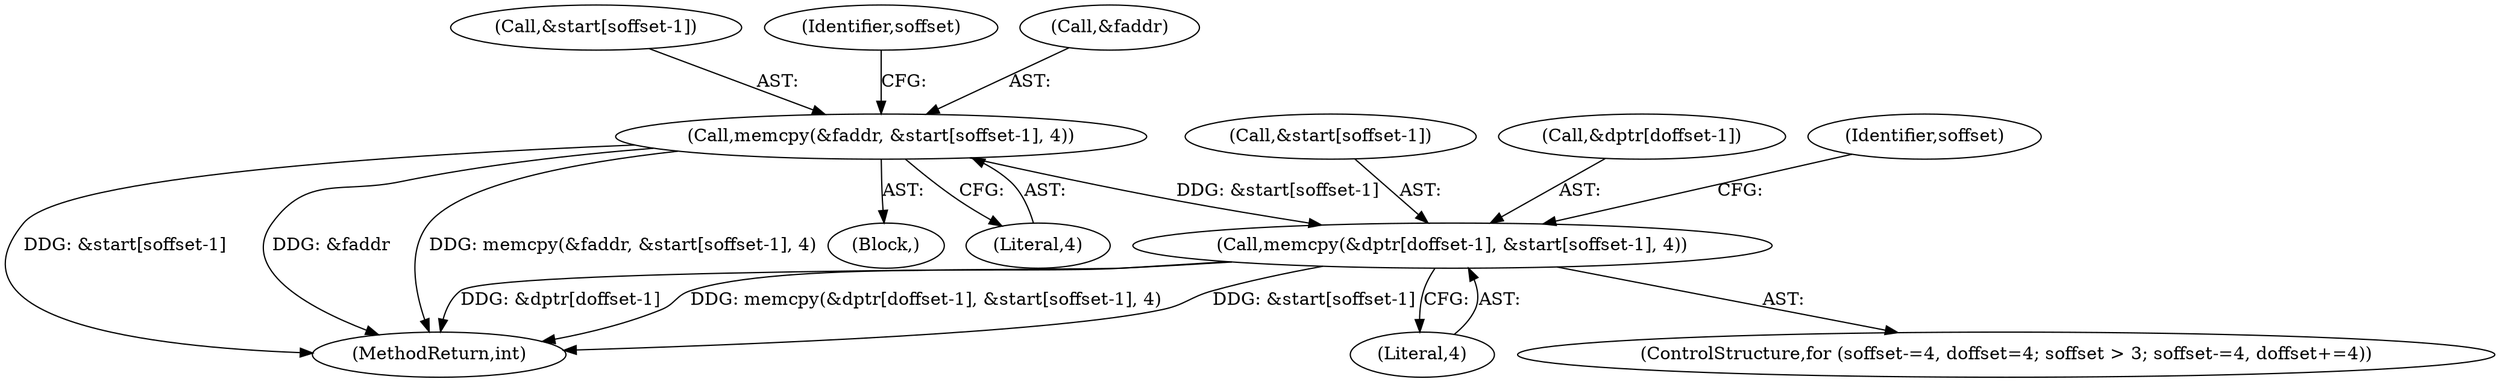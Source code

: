 digraph "0_linux_f6d8bd051c391c1c0458a30b2a7abcd939329259_16@API" {
"1000459" [label="(Call,memcpy(&dptr[doffset-1], &start[soffset-1], 4))"];
"1000431" [label="(Call,memcpy(&faddr, &start[soffset-1], 4))"];
"1000472" [label="(Literal,4)"];
"1000431" [label="(Call,memcpy(&faddr, &start[soffset-1], 4))"];
"1000441" [label="(ControlStructure,for (soffset-=4, doffset=4; soffset > 3; soffset-=4, doffset+=4))"];
"1000434" [label="(Call,&start[soffset-1])"];
"1000459" [label="(Call,memcpy(&dptr[doffset-1], &start[soffset-1], 4))"];
"1000466" [label="(Call,&start[soffset-1])"];
"1000444" [label="(Identifier,soffset)"];
"1000460" [label="(Call,&dptr[doffset-1])"];
"1000430" [label="(Block,)"];
"1000440" [label="(Literal,4)"];
"1000454" [label="(Identifier,soffset)"];
"1000618" [label="(MethodReturn,int)"];
"1000432" [label="(Call,&faddr)"];
"1000459" -> "1000441"  [label="AST: "];
"1000459" -> "1000472"  [label="CFG: "];
"1000460" -> "1000459"  [label="AST: "];
"1000466" -> "1000459"  [label="AST: "];
"1000472" -> "1000459"  [label="AST: "];
"1000454" -> "1000459"  [label="CFG: "];
"1000459" -> "1000618"  [label="DDG: &dptr[doffset-1]"];
"1000459" -> "1000618"  [label="DDG: memcpy(&dptr[doffset-1], &start[soffset-1], 4)"];
"1000459" -> "1000618"  [label="DDG: &start[soffset-1]"];
"1000431" -> "1000459"  [label="DDG: &start[soffset-1]"];
"1000431" -> "1000430"  [label="AST: "];
"1000431" -> "1000440"  [label="CFG: "];
"1000432" -> "1000431"  [label="AST: "];
"1000434" -> "1000431"  [label="AST: "];
"1000440" -> "1000431"  [label="AST: "];
"1000444" -> "1000431"  [label="CFG: "];
"1000431" -> "1000618"  [label="DDG: &start[soffset-1]"];
"1000431" -> "1000618"  [label="DDG: &faddr"];
"1000431" -> "1000618"  [label="DDG: memcpy(&faddr, &start[soffset-1], 4)"];
}
